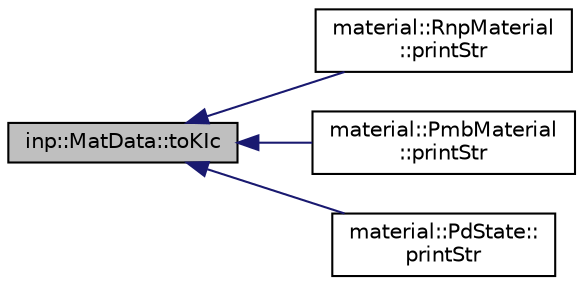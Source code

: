 digraph "inp::MatData::toKIc"
{
  edge [fontname="Helvetica",fontsize="10",labelfontname="Helvetica",labelfontsize="10"];
  node [fontname="Helvetica",fontsize="10",shape=record];
  rankdir="LR";
  Node28 [label="inp::MatData::toKIc",height=0.2,width=0.4,color="black", fillcolor="grey75", style="filled", fontcolor="black"];
  Node28 -> Node29 [dir="back",color="midnightblue",fontsize="10",style="solid",fontname="Helvetica"];
  Node29 [label="material::RnpMaterial\l::printStr",height=0.2,width=0.4,color="black", fillcolor="white", style="filled",URL="$classmaterial_1_1RnpMaterial.html#a7484f6eaffa46bd4b3826ca6c912af08",tooltip="Print information about this object. "];
  Node28 -> Node30 [dir="back",color="midnightblue",fontsize="10",style="solid",fontname="Helvetica"];
  Node30 [label="material::PmbMaterial\l::printStr",height=0.2,width=0.4,color="black", fillcolor="white", style="filled",URL="$classmaterial_1_1PmbMaterial.html#af39e090af2473a0fb21388b988e00bdd",tooltip="Print information about this object. "];
  Node28 -> Node31 [dir="back",color="midnightblue",fontsize="10",style="solid",fontname="Helvetica"];
  Node31 [label="material::PdState::\lprintStr",height=0.2,width=0.4,color="black", fillcolor="white", style="filled",URL="$classmaterial_1_1PdState.html#a336d7bfb1cf2a4f547afc2ad509a855c",tooltip="Print information about this object. "];
}
